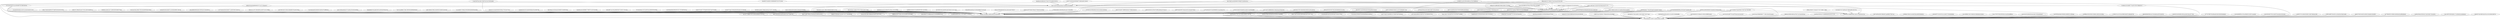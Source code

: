 digraph nodes {
	"f3b94684ee056875523f0a85d96325fc78d8d709" -> "7531f3c9fa3fa7c33e957c3adb54369bc1c5e5e9";
	"f3b94684ee056875523f0a85d96325fc78d8d709" -> "9e66aa7cd10ff6bc1a8860a3fd3aa1bafc900dc7";
	"20b4f9207cdc9d0310399f848f057621f7251846" -> "46e75102878a26aac6c8ea70269605030cd689ec";
	"20b4f9207cdc9d0310399f848f057621f7251846" -> "9e66aa7cd10ff6bc1a8860a3fd3aa1bafc900dc7";
	"75b6ce6bc1ae2d11effbcb3d60bb50a8b1a1c41f" -> "9e66aa7cd10ff6bc1a8860a3fd3aa1bafc900dc7";
	"8726916c419484e84bc434c614fc5fe24365f54d" -> "9e66aa7cd10ff6bc1a8860a3fd3aa1bafc900dc7";
	"ba1201722bff02079b72d5944c9b06e57d765763" -> "7531f3c9fa3fa7c33e957c3adb54369bc1c5e5e9";
	"1db61033a646718ff0656b3fa337398b2b45d216" -> "9e66aa7cd10ff6bc1a8860a3fd3aa1bafc900dc7";
	"80957845afc6cdccaf020ad4e15ac572bafb7d97" -> "7531f3c9fa3fa7c33e957c3adb54369bc1c5e5e9";
	"dbfe75cd6f27df6e5a7fbc894d332af503a23070" -> "7531f3c9fa3fa7c33e957c3adb54369bc1c5e5e9";
	"7f8d997878f3ed6a7bc939d715417148c9f06966" -> "7531f3c9fa3fa7c33e957c3adb54369bc1c5e5e9";
	"ee9616428e34c1854c87a989cad06cec07262c16" -> "9e66aa7cd10ff6bc1a8860a3fd3aa1bafc900dc7";
	"9cf0f7e4bd43907a3baece4552c2facfa07926ce" -> "9e66aa7cd10ff6bc1a8860a3fd3aa1bafc900dc7";
	"e1781e65dcb3474a5cf0969f5013caa3a0eea745" -> "9e66aa7cd10ff6bc1a8860a3fd3aa1bafc900dc7";
	"d7545414b461f34da685e2a48cb7ec4693bb9f89" -> "9e66aa7cd10ff6bc1a8860a3fd3aa1bafc900dc7";
	"0257c3e07c489f69590e7c582d424a4783d23041" -> "9e66aa7cd10ff6bc1a8860a3fd3aa1bafc900dc7";
	"763adc20901d9fa7df8bb8a030abf7e2ab11ef13" -> "7531f3c9fa3fa7c33e957c3adb54369bc1c5e5e9";
	"382628d247097430b306d53380291a95a2de91fa" -> "9e66aa7cd10ff6bc1a8860a3fd3aa1bafc900dc7";
	"c99f1967ebcd5edb8eb9e624712e7372384a5917" -> "7531f3c9fa3fa7c33e957c3adb54369bc1c5e5e9";
	"c99f1967ebcd5edb8eb9e624712e7372384a5917" -> "f3b94684ee056875523f0a85d96325fc78d8d709";
	"5ff88beace9e722d04c78e7bc5ef6224c595a98f" -> "7531f3c9fa3fa7c33e957c3adb54369bc1c5e5e9";
	"3b610849e751c4dfbb646487555e9ad68bd251e0" -> "7531f3c9fa3fa7c33e957c3adb54369bc1c5e5e9";
	"c9f0aebf2942f35387365a28e58d9036231b160a" -> "9e66aa7cd10ff6bc1a8860a3fd3aa1bafc900dc7";
	"b14fd56aa0df5328e1c79975fdefe7c229bdf25c" -> "7531f3c9fa3fa7c33e957c3adb54369bc1c5e5e9";
	"73272a34194207aa1ecf20e9837dc19b833d545a" -> "9e66aa7cd10ff6bc1a8860a3fd3aa1bafc900dc7";
	"73272a34194207aa1ecf20e9837dc19b833d545a" -> "7531f3c9fa3fa7c33e957c3adb54369bc1c5e5e9";
	"73272a34194207aa1ecf20e9837dc19b833d545a" -> "f3b94684ee056875523f0a85d96325fc78d8d709";
	"214af31867faa1dfa1320b97da7ee1019054b488" -> "7531f3c9fa3fa7c33e957c3adb54369bc1c5e5e9";
	"214af31867faa1dfa1320b97da7ee1019054b488" -> "46e75102878a26aac6c8ea70269605030cd689ec";
	"214af31867faa1dfa1320b97da7ee1019054b488" -> "9e66aa7cd10ff6bc1a8860a3fd3aa1bafc900dc7";
	"40ba590c31a4b2089cbbd43500baf858c55dcbe2" -> "9e66aa7cd10ff6bc1a8860a3fd3aa1bafc900dc7";
	"3b944bcae9db0b88d8419adde8e26188a6a5ef5d" -> "c09a9d33c1edbfb9406612d45237a8a59e5c67ad";
	"3b944bcae9db0b88d8419adde8e26188a6a5ef5d" -> "9e66aa7cd10ff6bc1a8860a3fd3aa1bafc900dc7";
	"3b944bcae9db0b88d8419adde8e26188a6a5ef5d" -> "7531f3c9fa3fa7c33e957c3adb54369bc1c5e5e9";
	"4a6d51ee908eb624feddc1a2297d499b68017be0" -> "9e66aa7cd10ff6bc1a8860a3fd3aa1bafc900dc7";
	"46e75102878a26aac6c8ea70269605030cd689ec" -> "9e66aa7cd10ff6bc1a8860a3fd3aa1bafc900dc7";
	"46e75102878a26aac6c8ea70269605030cd689ec" -> "f3b94684ee056875523f0a85d96325fc78d8d709";
	"41453d8197207ce8834a672896eddf941f5b745e" -> "c09a9d33c1edbfb9406612d45237a8a59e5c67ad";
	"2f19baafa36eeaa2bd1d6b01d6657c825a293519" -> "9e66aa7cd10ff6bc1a8860a3fd3aa1bafc900dc7";
	"a667f0ac8a3170f17f3231bbb2ea9d6207c96759" -> "7531f3c9fa3fa7c33e957c3adb54369bc1c5e5e9";
	"b4fba0d7810ff990bf81998eb1febfc1c32ae0ba" -> "9e66aa7cd10ff6bc1a8860a3fd3aa1bafc900dc7";
	"b4fba0d7810ff990bf81998eb1febfc1c32ae0ba" -> "f3b94684ee056875523f0a85d96325fc78d8d709";
	"b4fba0d7810ff990bf81998eb1febfc1c32ae0ba" -> "7531f3c9fa3fa7c33e957c3adb54369bc1c5e5e9";
	"88e3514e6008cd0cdb7ef505f3df99a2b6028b1b" -> "9e66aa7cd10ff6bc1a8860a3fd3aa1bafc900dc7";
	"429059a7fdda42bf5ad63ee443836a15ae86df91" -> "7531f3c9fa3fa7c33e957c3adb54369bc1c5e5e9";
	"860427adf734e5bb1bd9564bb0cdc972af1712cb" -> "7531f3c9fa3fa7c33e957c3adb54369bc1c5e5e9";
	"95ab130af5b24c5b75fc55082e17902953a41132" -> "9e66aa7cd10ff6bc1a8860a3fd3aa1bafc900dc7";
	"3163e0ba8d0c4af240439943abc7ac4acc1250c4" -> "7531f3c9fa3fa7c33e957c3adb54369bc1c5e5e9";
	"88ce25791710c95a1769c973707cbc4288de6af4" -> "9e66aa7cd10ff6bc1a8860a3fd3aa1bafc900dc7";
	"73acc1b5449fb34a339aca97dbe784b7a59360f8" -> "9e66aa7cd10ff6bc1a8860a3fd3aa1bafc900dc7";
	"73acc1b5449fb34a339aca97dbe784b7a59360f8" -> "f3b94684ee056875523f0a85d96325fc78d8d709";
	"7735192e61d788358756283fcd95b6a3ac48d1a3" -> "7531f3c9fa3fa7c33e957c3adb54369bc1c5e5e9";
	"c31e4028302b06c4c2f2b7aa34dc46a0d41cd527" -> "9e66aa7cd10ff6bc1a8860a3fd3aa1bafc900dc7";
	"80922756d30c8df97df77b6687bb30a40441833f" -> "9e66aa7cd10ff6bc1a8860a3fd3aa1bafc900dc7";
	"b60027017ffb2822afa7337fe1c6b555ddb85a1a" -> "9e66aa7cd10ff6bc1a8860a3fd3aa1bafc900dc7";
	"0369d5ecca8dc3a417a3d99c3ff15f468279aafc" -> "9e66aa7cd10ff6bc1a8860a3fd3aa1bafc900dc7";
	"03e16a41fda1a69ba73f22b44de9950dbd16db1f" -> "9e66aa7cd10ff6bc1a8860a3fd3aa1bafc900dc7";
	"e1d4774eb1913a600801e27c83b07eb47bc843ad" -> "7531f3c9fa3fa7c33e957c3adb54369bc1c5e5e9";
	"a8731a6cee288424109d782179c32b80c947631c" -> "7531f3c9fa3fa7c33e957c3adb54369bc1c5e5e9";
	"706ec156b17e39c095f70a7322b788c75cad9fa5" -> "7531f3c9fa3fa7c33e957c3adb54369bc1c5e5e9";
	"78a8fef3ab3811639582854dcb1e38a74316b146" -> "7531f3c9fa3fa7c33e957c3adb54369bc1c5e5e9";
	"179f6c659d742bae9fef7751194164cf1dee42b1" -> "7531f3c9fa3fa7c33e957c3adb54369bc1c5e5e9";
	"37e9d9ac3ec3edefb1710ae261336c7e9b8a9c19" -> "f3b94684ee056875523f0a85d96325fc78d8d709";
	"37e9d9ac3ec3edefb1710ae261336c7e9b8a9c19" -> "7531f3c9fa3fa7c33e957c3adb54369bc1c5e5e9";
	"0c00af3563462ed9e07cce3d2bb0e9f8214d0c38" -> "9e66aa7cd10ff6bc1a8860a3fd3aa1bafc900dc7";
	"ca9ea4ff8e909f40ebd5c3692da422a9ad4f4e7a" -> "9e66aa7cd10ff6bc1a8860a3fd3aa1bafc900dc7";
	"c89450bea09ebfbfb32c43f2e8c0b0eae57624a2" -> "7531f3c9fa3fa7c33e957c3adb54369bc1c5e5e9";
	"c6dea61b222da04c9fdd04e8256e5a4b1d0b1fe0" -> "7531f3c9fa3fa7c33e957c3adb54369bc1c5e5e9";
	"1677252f64d728aa9598cb7365f74af7c862d9df" -> "7531f3c9fa3fa7c33e957c3adb54369bc1c5e5e9";
	"1677252f64d728aa9598cb7365f74af7c862d9df" -> "c09a9d33c1edbfb9406612d45237a8a59e5c67ad";
	"1677252f64d728aa9598cb7365f74af7c862d9df" -> "9e66aa7cd10ff6bc1a8860a3fd3aa1bafc900dc7";
	"d27763c64c926435e66271ca65925b615a8a5e7a" -> "9e66aa7cd10ff6bc1a8860a3fd3aa1bafc900dc7";
	"c208b73accc3dc09e1c74fba4dc50ac5e4c9986f" -> "7531f3c9fa3fa7c33e957c3adb54369bc1c5e5e9";
	"96945c5cc47871883e80f2ca548701e3c2190fd6" -> "9e66aa7cd10ff6bc1a8860a3fd3aa1bafc900dc7";
	"90a735bf21ee4364f3d021958d67915df52b431a" -> "9e66aa7cd10ff6bc1a8860a3fd3aa1bafc900dc7";
	"90a735bf21ee4364f3d021958d67915df52b431a" -> "7531f3c9fa3fa7c33e957c3adb54369bc1c5e5e9";
	"90a735bf21ee4364f3d021958d67915df52b431a" -> "46e75102878a26aac6c8ea70269605030cd689ec";
	"90a735bf21ee4364f3d021958d67915df52b431a" -> "f3b94684ee056875523f0a85d96325fc78d8d709";
	"3130c3879bb50e444f6a885589456d3c36893500" -> "9e66aa7cd10ff6bc1a8860a3fd3aa1bafc900dc7";
	"3130c3879bb50e444f6a885589456d3c36893500" -> "7531f3c9fa3fa7c33e957c3adb54369bc1c5e5e9";
	"b824b630217b441a6861219b2326857193271ba6" -> "7531f3c9fa3fa7c33e957c3adb54369bc1c5e5e9";
	"a9197987d3357c928c1d9def66d75bceb0183bec" -> "9e66aa7cd10ff6bc1a8860a3fd3aa1bafc900dc7";
	"71e53a6ba6a85e58a9b5b1bdf34c97dcfff06c03" -> "9e66aa7cd10ff6bc1a8860a3fd3aa1bafc900dc7";
	"08206e83b4acf5a2a5b31c41cd2022268486df9b" -> "7531f3c9fa3fa7c33e957c3adb54369bc1c5e5e9";
	"efa312385eea69ab2e751ab0ea2361d03e38585c" -> "9e66aa7cd10ff6bc1a8860a3fd3aa1bafc900dc7";
	"848abf8efb7e91adeb526f15ac9561d87d6a2325" -> "9e66aa7cd10ff6bc1a8860a3fd3aa1bafc900dc7";
	"329227cf8632240914511faa9b43050a34aa863e" -> "9e66aa7cd10ff6bc1a8860a3fd3aa1bafc900dc7";
	"329227cf8632240914511faa9b43050a34aa863e" -> "7531f3c9fa3fa7c33e957c3adb54369bc1c5e5e9";
	"6387826b3b325138ba6d11650b1d2fdfdf18a4d2" -> "7531f3c9fa3fa7c33e957c3adb54369bc1c5e5e9";
	"e838948adde1779e16f70ebd7f1b46b38710bb22" -> "9e66aa7cd10ff6bc1a8860a3fd3aa1bafc900dc7";
	"e838948adde1779e16f70ebd7f1b46b38710bb22" -> "7531f3c9fa3fa7c33e957c3adb54369bc1c5e5e9";
	"0e102a2ab2add977bc2eef793eea24e24a33cf37" -> "7531f3c9fa3fa7c33e957c3adb54369bc1c5e5e9";
	"b5431bcae33988d908b77715f61200c0916acbe5" -> "7531f3c9fa3fa7c33e957c3adb54369bc1c5e5e9";
	"70c37a3a5ffd9a7168e13895582b0f89b800bd57" -> "9e66aa7cd10ff6bc1a8860a3fd3aa1bafc900dc7";
	"a90e7d0663e769f1a344656522b3fd332a9c3eb7" -> "9e66aa7cd10ff6bc1a8860a3fd3aa1bafc900dc7";
	"8c7585098b9f8689f8ac455f1bb6704edf5bc3b8" -> "7531f3c9fa3fa7c33e957c3adb54369bc1c5e5e9";
	"8c7585098b9f8689f8ac455f1bb6704edf5bc3b8" -> "9e66aa7cd10ff6bc1a8860a3fd3aa1bafc900dc7";
	"88d9acb3cf6fa54d60ca97bb71b155ed54f338a1" -> "7531f3c9fa3fa7c33e957c3adb54369bc1c5e5e9";
	"1c6a3f4a3559b16a72cbfd9fd4dd52e018727578" -> "7531f3c9fa3fa7c33e957c3adb54369bc1c5e5e9";
	"e1ca44d80737808a333954fd94bd9dd09da9adb8" -> "9e66aa7cd10ff6bc1a8860a3fd3aa1bafc900dc7";
	"e44e11c6f229a571f4239781f249a25e4257c179" -> "9e66aa7cd10ff6bc1a8860a3fd3aa1bafc900dc7";
	"e44e11c6f229a571f4239781f249a25e4257c179" -> "f3b94684ee056875523f0a85d96325fc78d8d709";
	"e44e11c6f229a571f4239781f249a25e4257c179" -> "7531f3c9fa3fa7c33e957c3adb54369bc1c5e5e9";
	"3194727c8195c5819093b677a982be0d512fa033" -> "46e75102878a26aac6c8ea70269605030cd689ec";
	"3194727c8195c5819093b677a982be0d512fa033" -> "f3b94684ee056875523f0a85d96325fc78d8d709";
	"3194727c8195c5819093b677a982be0d512fa033" -> "9e66aa7cd10ff6bc1a8860a3fd3aa1bafc900dc7";
	"95674c695ed2bd7e8f6a987aa668f697f78b74a3" -> "7531f3c9fa3fa7c33e957c3adb54369bc1c5e5e9";
	"c09a9d33c1edbfb9406612d45237a8a59e5c67ad" -> "7531f3c9fa3fa7c33e957c3adb54369bc1c5e5e9";
	"13386de413bbc41ac0a6635bec6d0f35f48092fc" -> "7531f3c9fa3fa7c33e957c3adb54369bc1c5e5e9";
	"a9a4641551c6ab3650d555384ac7332cee27c615" -> "9e66aa7cd10ff6bc1a8860a3fd3aa1bafc900dc7";
	"c4ad6e62b91b525ce8d2900dfa2634e1ff647f5b" -> "9e66aa7cd10ff6bc1a8860a3fd3aa1bafc900dc7";
	"bbed6acb41d66403e27294471f742d56b7929740" -> "46e75102878a26aac6c8ea70269605030cd689ec";
	"fdf1f39dae2432f2ebad2c6b9f507cb83f953db4" -> "9e66aa7cd10ff6bc1a8860a3fd3aa1bafc900dc7";
	"5c6cf0d5cd524f59f68b770890752c42016a5496" -> "9e66aa7cd10ff6bc1a8860a3fd3aa1bafc900dc7";
	"10062ef9737e220e76c31a1d492737604690960b" -> "7531f3c9fa3fa7c33e957c3adb54369bc1c5e5e9";
	"53a1484f80a740a7c9dd45d136fe96be9c395095" -> "7531f3c9fa3fa7c33e957c3adb54369bc1c5e5e9";
	"76ca137907876b453f5585e2c4a459cb66ffb5e1" -> "7531f3c9fa3fa7c33e957c3adb54369bc1c5e5e9";
	"63a543c6352d664602e8ca3fae7432bee8af4cd9" -> "7531f3c9fa3fa7c33e957c3adb54369bc1c5e5e9";
	"502bc0f671e3c78a1d0b053b273c2d51133a2a4d" -> "9e66aa7cd10ff6bc1a8860a3fd3aa1bafc900dc7";
	"9e66aa7cd10ff6bc1a8860a3fd3aa1bafc900dc7" -> "7531f3c9fa3fa7c33e957c3adb54369bc1c5e5e9";
	"f529f8321ac0422f02bc86b5a1d79e70f0f89616" -> "7531f3c9fa3fa7c33e957c3adb54369bc1c5e5e9";
	"f529f8321ac0422f02bc86b5a1d79e70f0f89616" -> "9e66aa7cd10ff6bc1a8860a3fd3aa1bafc900dc7";
	"f529f8321ac0422f02bc86b5a1d79e70f0f89616" -> "f3b94684ee056875523f0a85d96325fc78d8d709";
	"f529f8321ac0422f02bc86b5a1d79e70f0f89616" -> "46e75102878a26aac6c8ea70269605030cd689ec";
	"a5f9ae13b0c671c2baad13715517affb1217ff92" -> "c09a9d33c1edbfb9406612d45237a8a59e5c67ad";
	"7e3878f1bbe4fada78609b2c0699f22313f04da6" -> "7531f3c9fa3fa7c33e957c3adb54369bc1c5e5e9";
	"975246c08a4c15421ab5f1baca468639939299bc" -> "9e66aa7cd10ff6bc1a8860a3fd3aa1bafc900dc7";
	"4109fbfac550cb35b0c22bd66c1e981b1922960a" -> "7531f3c9fa3fa7c33e957c3adb54369bc1c5e5e9";
	"1240306e8408d29f5b5951f417c87ddf509cb5a2" -> "9e66aa7cd10ff6bc1a8860a3fd3aa1bafc900dc7";
	"57490a7e1a1c913ee1868824663974af6a9d3790" -> "7531f3c9fa3fa7c33e957c3adb54369bc1c5e5e9";
	"1fe3fd7291b8272f79deb90c3bf475ee975bde80" -> "9e66aa7cd10ff6bc1a8860a3fd3aa1bafc900dc7";
	"d8e8c80bd6638bc4a133444afe5ac0b7b52847fb" -> "7531f3c9fa3fa7c33e957c3adb54369bc1c5e5e9";
	"424ab537edaa7cb9e4e05d200a28a7af7a69ee65" -> "9e66aa7cd10ff6bc1a8860a3fd3aa1bafc900dc7";
	"354b30c54c604d8b1d818aa2eb6254ba1f377940" -> "7531f3c9fa3fa7c33e957c3adb54369bc1c5e5e9";
	"ff9dbc6bb53227ef94dc75ab1ddcaeb2404e1b0b" -> "7531f3c9fa3fa7c33e957c3adb54369bc1c5e5e9";
	"ff9dbc6bb53227ef94dc75ab1ddcaeb2404e1b0b" -> "46e75102878a26aac6c8ea70269605030cd689ec";
	"ff9dbc6bb53227ef94dc75ab1ddcaeb2404e1b0b" -> "f3b94684ee056875523f0a85d96325fc78d8d709";
	"ff9dbc6bb53227ef94dc75ab1ddcaeb2404e1b0b" -> "c09a9d33c1edbfb9406612d45237a8a59e5c67ad";
	"ff9dbc6bb53227ef94dc75ab1ddcaeb2404e1b0b" -> "9e66aa7cd10ff6bc1a8860a3fd3aa1bafc900dc7";
	"640586c5aa600c708bbd1d952e474297119b209a" -> "9e66aa7cd10ff6bc1a8860a3fd3aa1bafc900dc7";
	"70771b798b705a5fe8ae85c0b53d38208c8fa5f4" -> "7531f3c9fa3fa7c33e957c3adb54369bc1c5e5e9";
	"24fa3210900c65833e0b8c5c9944fa3020fbaffa" -> "9e66aa7cd10ff6bc1a8860a3fd3aa1bafc900dc7";
	"3164cbddd9f03a12d1ae38b836124837e1ee6c88" -> "7531f3c9fa3fa7c33e957c3adb54369bc1c5e5e9";
	"b9182b0c8847925e1baf0476e4a0e8cc9c9c9c84" -> "7531f3c9fa3fa7c33e957c3adb54369bc1c5e5e9";
	"3f485e77240d0c47252fadbc95470315d10cd7e1" -> "f3b94684ee056875523f0a85d96325fc78d8d709";
	"3f485e77240d0c47252fadbc95470315d10cd7e1" -> "7531f3c9fa3fa7c33e957c3adb54369bc1c5e5e9";
	"3f485e77240d0c47252fadbc95470315d10cd7e1" -> "9e66aa7cd10ff6bc1a8860a3fd3aa1bafc900dc7";
	"ca5d0237c47ac684cf1b985124bb74b60ecb32f8" -> "7531f3c9fa3fa7c33e957c3adb54369bc1c5e5e9";
	"676f9148df57d44cfc0c1a50a826e539afc3a0b8" -> "7531f3c9fa3fa7c33e957c3adb54369bc1c5e5e9";
	"4f515018a4114defec7097c07d5fe1ba95c7e9e9" -> "9e66aa7cd10ff6bc1a8860a3fd3aa1bafc900dc7";
	"9b0d8a8a24a182136634f75a786111972d7f99f2" -> "9e66aa7cd10ff6bc1a8860a3fd3aa1bafc900dc7";
	"dc6f9fdc0428e50216daf9b4f87889144e54fbc8" -> "9e66aa7cd10ff6bc1a8860a3fd3aa1bafc900dc7";
	"a66a537dd19c0a002a30b0915faddd433b5df937" -> "7531f3c9fa3fa7c33e957c3adb54369bc1c5e5e9";
	"1647f3907f291e5b59932a832383e7a7e27c74f1" -> "9e66aa7cd10ff6bc1a8860a3fd3aa1bafc900dc7";
	"0dc6a98564a656eec33c0d9a08ff45b7bc82aa9c" -> "9e66aa7cd10ff6bc1a8860a3fd3aa1bafc900dc7";
	"b64ea1f20d9daf9ee9d24eccaf3e24ef47569227" -> "9e66aa7cd10ff6bc1a8860a3fd3aa1bafc900dc7";
	"b4778656f255169b8b1d660b6af3a0df68d68e65" -> "7531f3c9fa3fa7c33e957c3adb54369bc1c5e5e9";
	"fa3dda208e8a290d40cb7ad429cfbe7344cb0051" -> "7531f3c9fa3fa7c33e957c3adb54369bc1c5e5e9";
	"39ce19d9794f35bdd9cc721dd5d6d1bcd4bdb5d6" -> "7531f3c9fa3fa7c33e957c3adb54369bc1c5e5e9";
	"c049a5a2d9783fa6016fbea5749fcd81a9e389af" -> "9e66aa7cd10ff6bc1a8860a3fd3aa1bafc900dc7";
	"d72f88cdbffe4f1dfb4866ad0cea621558a489f4" -> "9e66aa7cd10ff6bc1a8860a3fd3aa1bafc900dc7";
	"59d306754616dfc36a2653a1e341b496e208d742" -> "7531f3c9fa3fa7c33e957c3adb54369bc1c5e5e9";
}
